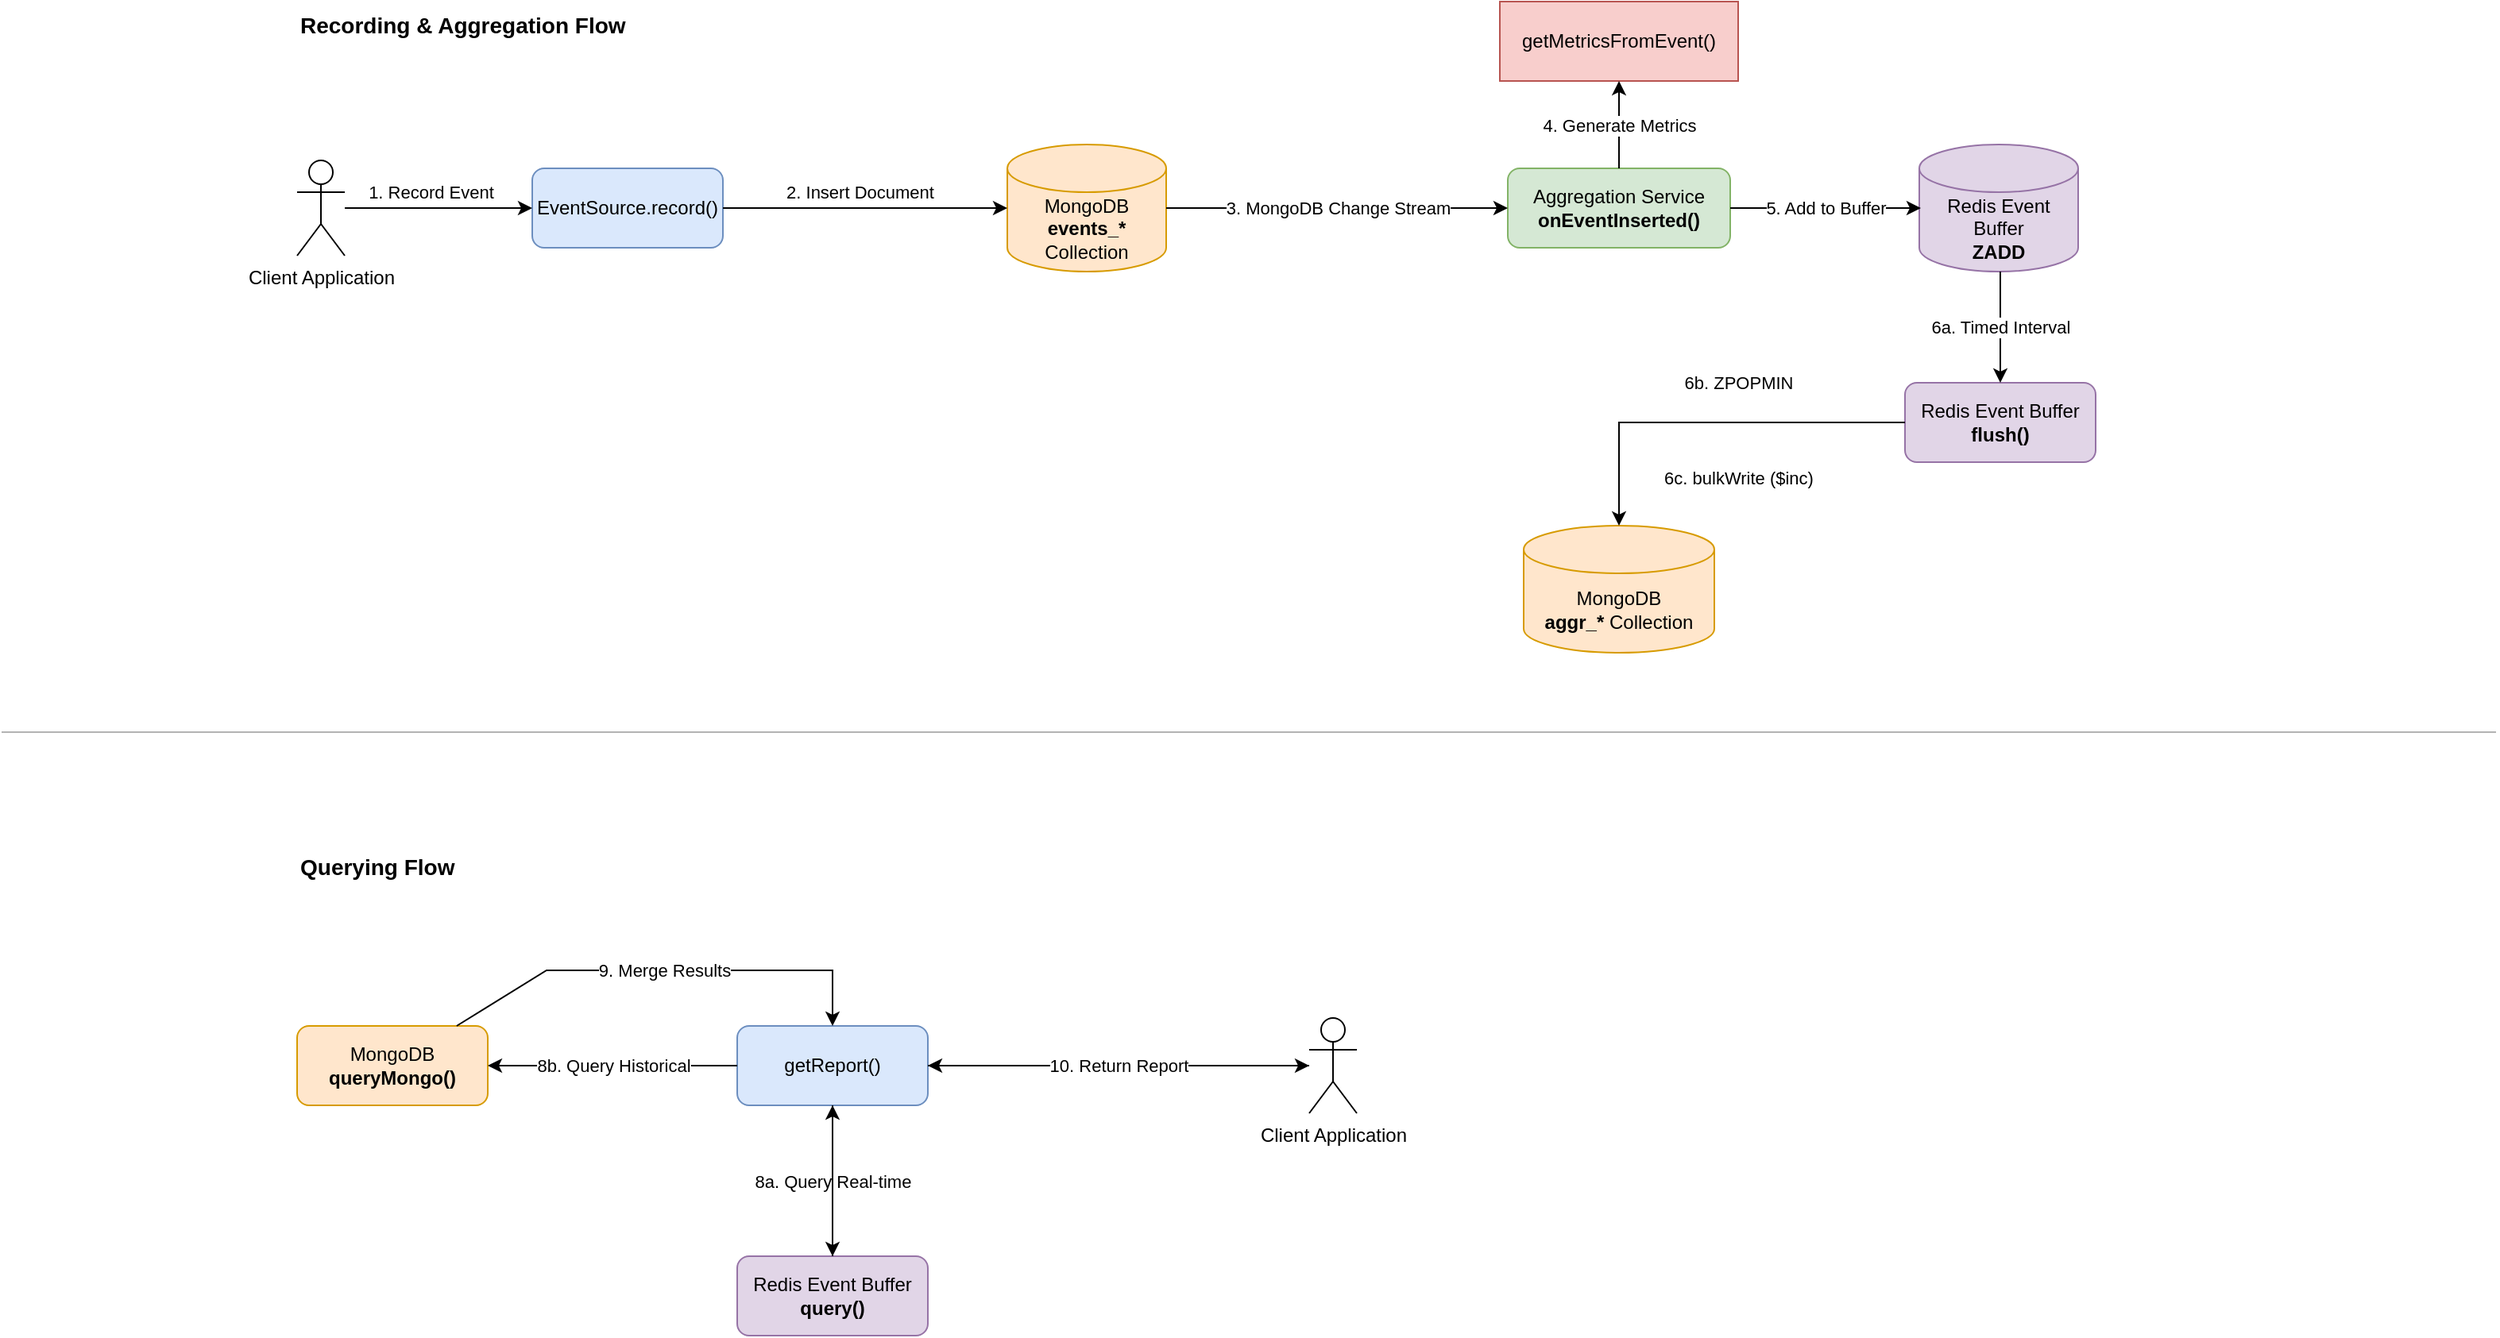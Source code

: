 <mxfile>
    <diagram name="Quant Analytics Dataflow" id="C4-Y8h_k-l_m-N9o_p-Q">
        <mxGraphModel dx="1662" dy="1275" grid="1" gridSize="10" guides="1" tooltips="1" connect="1" arrows="1" fold="1" page="1" pageScale="1" pageWidth="1600" pageHeight="1200" math="0" shadow="0">
            <root>
                <mxCell id="0"/>
                <mxCell id="1" parent="0"/>
                <mxCell id="33" value="" style="group" vertex="1" connectable="0" parent="1">
                    <mxGeometry x="200" y="710" width="667" height="310" as="geometry"/>
                </mxCell>
                <mxCell id="22" value="Client Application" style="shape=umlActor;verticalLabelPosition=bottom;verticalAlign=top;html=1;outlineConnect=0;" parent="33" vertex="1">
                    <mxGeometry x="637" y="110" width="30" height="60" as="geometry"/>
                </mxCell>
                <mxCell id="23" value="getReport()" style="rounded=1;whiteSpace=wrap;html=1;fillColor=#dae8fc;strokeColor=#6c8ebf;" parent="33" vertex="1">
                    <mxGeometry x="277" y="115" width="120" height="50" as="geometry"/>
                </mxCell>
                <mxCell id="24" value="7. Query Report" style="endArrow=classic;html=1;rounded=0;entryX=1;entryY=0.5;entryDx=0;entryDy=0;" parent="33" source="22" target="23" edge="1">
                    <mxGeometry width="50" height="50" relative="1" as="geometry">
                        <mxPoint x="427" y="140" as="sourcePoint"/>
                        <mxPoint x="377" y="140" as="targetPoint"/>
                    </mxGeometry>
                </mxCell>
                <mxCell id="25" value="&lt;b&gt;Querying Flow&lt;/b&gt;" style="text;html=1;strokeColor=none;fillColor=none;align=left;verticalAlign=middle;whiteSpace=wrap;rounded=0;fontSize=14;" parent="33" vertex="1">
                    <mxGeometry width="260" height="30" as="geometry"/>
                </mxCell>
                <mxCell id="26" value="Redis Event Buffer&lt;br&gt;&lt;b&gt;query()&lt;/b&gt;" style="rounded=1;whiteSpace=wrap;html=1;fillColor=#e1d5e7;strokeColor=#9673a6;" parent="33" vertex="1">
                    <mxGeometry x="277" y="260" width="120" height="50" as="geometry"/>
                </mxCell>
                <mxCell id="27" value="8a. Query Real-time" style="endArrow=classic;html=1;rounded=0;entryX=0.5;entryY=0;entryDx=0;entryDy=0;exitX=0.5;exitY=1;exitDx=0;exitDy=0;" parent="33" source="23" target="26" edge="1">
                    <mxGeometry width="50" height="50" relative="1" as="geometry">
                        <mxPoint x="337" y="165" as="sourcePoint"/>
                        <mxPoint x="337" y="215" as="targetPoint"/>
                    </mxGeometry>
                </mxCell>
                <mxCell id="28" value="MongoDB&lt;br&gt;&lt;b&gt;queryMongo()&lt;/b&gt;" style="rounded=1;whiteSpace=wrap;html=1;fillColor=#ffe6cc;strokeColor=#d79b00;" parent="33" vertex="1">
                    <mxGeometry y="115" width="120" height="50" as="geometry"/>
                </mxCell>
                <mxCell id="29" value="8b. Query Historical" style="endArrow=classic;html=1;rounded=0;entryX=1;entryY=0.5;entryDx=0;entryDy=0;" parent="33" source="23" target="28" edge="1">
                    <mxGeometry width="50" height="50" relative="1" as="geometry">
                        <mxPoint x="277" y="140" as="sourcePoint"/>
                        <mxPoint x="227" y="140" as="targetPoint"/>
                    </mxGeometry>
                </mxCell>
                <mxCell id="30" value="9. Merge Results" style="endArrow=classic;html=1;rounded=0;entryX=0.5;entryY=0;entryDx=0;entryDy=0;" parent="33" source="28" target="23" edge="1">
                    <mxGeometry width="50" height="50" relative="1" as="geometry">
                        <mxPoint x="157" y="115" as="sourcePoint"/>
                        <mxPoint x="157" y="65" as="targetPoint"/>
                        <Array as="points">
                            <mxPoint x="157" y="80"/>
                            <mxPoint x="337" y="80"/>
                        </Array>
                    </mxGeometry>
                </mxCell>
                <mxCell id="31" value="" style="endArrow=classic;html=1;rounded=0;entryX=0.5;entryY=1;entryDx=0;entryDy=0;" parent="33" source="26" target="23" edge="1">
                    <mxGeometry width="50" height="50" relative="1" as="geometry">
                        <mxPoint x="337" y="230" as="sourcePoint"/>
                        <mxPoint x="337" y="180" as="targetPoint"/>
                    </mxGeometry>
                </mxCell>
                <mxCell id="32" value="10. Return Report" style="endArrow=classic;html=1;rounded=0;entryX=0;entryY=0.5;entryDx=0;entryDy=0;" parent="33" source="23" target="22" edge="1">
                    <mxGeometry width="50" height="50" relative="1" as="geometry">
                        <mxPoint x="397" y="140" as="sourcePoint"/>
                        <mxPoint x="447" y="140" as="targetPoint"/>
                    </mxGeometry>
                </mxCell>
                <mxCell id="34" value="" style="group" vertex="1" connectable="0" parent="1">
                    <mxGeometry x="200" y="180" width="1132" height="410" as="geometry"/>
                </mxCell>
                <mxCell id="2" value="Client Application" style="shape=umlActor;verticalLabelPosition=bottom;verticalAlign=top;html=1;outlineConnect=0;" parent="34" vertex="1">
                    <mxGeometry y="100" width="30" height="60" as="geometry"/>
                </mxCell>
                <mxCell id="3" value="EventSource.record()" style="rounded=1;whiteSpace=wrap;html=1;fillColor=#dae8fc;strokeColor=#6c8ebf;" parent="34" vertex="1">
                    <mxGeometry x="148" y="105" width="120" height="50" as="geometry"/>
                </mxCell>
                <mxCell id="4" value="" style="endArrow=classic;html=1;rounded=0;" parent="34" source="2" target="3" edge="1">
                    <mxGeometry width="50" height="50" relative="1" as="geometry">
                        <mxPoint x="194" y="130" as="sourcePoint"/>
                        <mxPoint x="244" y="130" as="targetPoint"/>
                    </mxGeometry>
                </mxCell>
                <mxCell id="5" value="MongoDB&lt;br&gt;&lt;b&gt;events_*&lt;/b&gt; Collection" style="shape=cylinder3;whiteSpace=wrap;html=1;boundedLbl=1;backgroundOutline=1;size=15;fillColor=#ffe6cc;strokeColor=#d79b00;" parent="34" vertex="1">
                    <mxGeometry x="447" y="90" width="100" height="80" as="geometry"/>
                </mxCell>
                <mxCell id="6" value="1. Record Event" style="edgeLabel;html=1;align=center;verticalAlign=middle;resizable=0;points=[];" parent="34" vertex="1" connectable="0">
                    <mxGeometry x="84" y="120" as="geometry"/>
                </mxCell>
                <mxCell id="7" value="2. Insert Document" style="edgeLabel;html=1;align=center;verticalAlign=middle;resizable=0;points=[];" parent="34" vertex="1" connectable="0">
                    <mxGeometry x="354" y="120" as="geometry"/>
                </mxCell>
                <mxCell id="8" value="" style="endArrow=classic;html=1;rounded=0;" parent="34" source="3" target="5" edge="1">
                    <mxGeometry width="50" height="50" relative="1" as="geometry">
                        <mxPoint x="364" y="130" as="sourcePoint"/>
                        <mxPoint x="414" y="130" as="targetPoint"/>
                    </mxGeometry>
                </mxCell>
                <mxCell id="9" value="Aggregation Service&lt;br&gt;&lt;b&gt;onEventInserted()&lt;/b&gt;" style="rounded=1;whiteSpace=wrap;html=1;fillColor=#d5e8d4;strokeColor=#82b366;" parent="34" vertex="1">
                    <mxGeometry x="762" y="105" width="140" height="50" as="geometry"/>
                </mxCell>
                <mxCell id="10" value="3. MongoDB Change Stream" style="endArrow=classic;html=1;rounded=0;entryX=0;entryY=0.5;entryDx=0;entryDy=0;" parent="34" source="5" target="9" edge="1">
                    <mxGeometry width="50" height="50" relative="1" as="geometry">
                        <mxPoint x="534" y="130" as="sourcePoint"/>
                        <mxPoint x="584" y="130" as="targetPoint"/>
                    </mxGeometry>
                </mxCell>
                <mxCell id="11" value="getMetricsFromEvent()" style="rounded=0;whiteSpace=wrap;html=1;fillColor=#f8cecc;strokeColor=#b85450;" parent="34" vertex="1">
                    <mxGeometry x="757" width="150" height="50" as="geometry"/>
                </mxCell>
                <mxCell id="12" value="4. Generate Metrics" style="endArrow=classic;html=1;rounded=0;entryX=0.5;entryY=1;entryDx=0;entryDy=0;exitX=0.5;exitY=0;exitDx=0;exitDy=0;" parent="34" source="9" target="11" edge="1">
                    <mxGeometry width="50" height="50" relative="1" as="geometry">
                        <mxPoint x="674" y="105" as="sourcePoint"/>
                        <mxPoint x="674" y="55" as="targetPoint"/>
                    </mxGeometry>
                </mxCell>
                <mxCell id="13" value="Redis Event Buffer&lt;br&gt;&lt;b&gt;ZADD&lt;/b&gt;" style="shape=cylinder3;whiteSpace=wrap;html=1;boundedLbl=1;backgroundOutline=1;size=15;fillColor=#e1d5e7;strokeColor=#9673a6;" parent="34" vertex="1">
                    <mxGeometry x="1021" y="90" width="100" height="80" as="geometry"/>
                </mxCell>
                <mxCell id="14" value="5. Add to Buffer" style="endArrow=classic;html=1;rounded=0;entryX=0;entryY=0.5;entryDx=0;entryDy=0;" parent="34" source="9" edge="1">
                    <mxGeometry width="50" height="50" relative="1" as="geometry">
                        <mxPoint x="902" y="130" as="sourcePoint"/>
                        <mxPoint x="1022" y="130" as="targetPoint"/>
                    </mxGeometry>
                </mxCell>
                <mxCell id="15" value="Redis Event Buffer&lt;br&gt;&lt;b&gt;flush()&lt;/b&gt;" style="rounded=1;whiteSpace=wrap;html=1;fillColor=#e1d5e7;strokeColor=#9673a6;" parent="34" vertex="1">
                    <mxGeometry x="1012" y="240" width="120" height="50" as="geometry"/>
                </mxCell>
                <mxCell id="16" value="6a. Timed Interval" style="endArrow=classic;html=1;rounded=0;entryX=0.5;entryY=0;entryDx=0;entryDy=0;exitX=0.5;exitY=1;exitDx=0;exitDy=0;" parent="34" target="15" edge="1">
                    <mxGeometry width="50" height="50" relative="1" as="geometry">
                        <mxPoint x="1072" y="170" as="sourcePoint"/>
                        <mxPoint x="1022" y="220" as="targetPoint"/>
                    </mxGeometry>
                </mxCell>
                <mxCell id="17" value="MongoDB&lt;br&gt;&lt;b&gt;aggr_*&lt;/b&gt; Collection" style="shape=cylinder3;whiteSpace=wrap;html=1;boundedLbl=1;backgroundOutline=1;size=15;fillColor=#ffe6cc;strokeColor=#d79b00;" parent="34" vertex="1">
                    <mxGeometry x="772" y="330" width="120" height="80" as="geometry"/>
                </mxCell>
                <mxCell id="18" value="6b. ZPOPMIN" style="edgeLabel;html=1;align=center;verticalAlign=middle;resizable=0;points=[];" parent="34" vertex="1" connectable="0">
                    <mxGeometry x="907" y="240" as="geometry"/>
                </mxCell>
                <mxCell id="19" value="6c. bulkWrite ($inc)" style="edgeLabel;html=1;align=center;verticalAlign=middle;resizable=0;points=[];" parent="34" vertex="1" connectable="0">
                    <mxGeometry x="907" y="300" as="geometry"/>
                </mxCell>
                <mxCell id="20" value="" style="endArrow=classic;html=1;rounded=0;exitX=0;exitY=0.5;exitDx=0;exitDy=0;" parent="34" source="15" edge="1">
                    <mxGeometry width="50" height="50" relative="1" as="geometry">
                        <mxPoint x="962" y="265" as="sourcePoint"/>
                        <mxPoint x="832" y="330" as="targetPoint"/>
                        <Array as="points">
                            <mxPoint x="832" y="265"/>
                        </Array>
                    </mxGeometry>
                </mxCell>
                <mxCell id="21" value="&lt;b&gt;Recording &amp;amp; Aggregation Flow&lt;/b&gt;" style="text;html=1;strokeColor=none;fillColor=none;align=left;verticalAlign=middle;whiteSpace=wrap;rounded=0;fontSize=14;" parent="34" vertex="1">
                    <mxGeometry width="260" height="30" as="geometry"/>
                </mxCell>
                <mxCell id="35" value="" style="endArrow=none;html=1;strokeColor=#B3B3B3;" edge="1" parent="1">
                    <mxGeometry width="50" height="50" relative="1" as="geometry">
                        <mxPoint x="14" y="640" as="sourcePoint"/>
                        <mxPoint x="1584" y="640" as="targetPoint"/>
                    </mxGeometry>
                </mxCell>
            </root>
        </mxGraphModel>
    </diagram>
</mxfile>